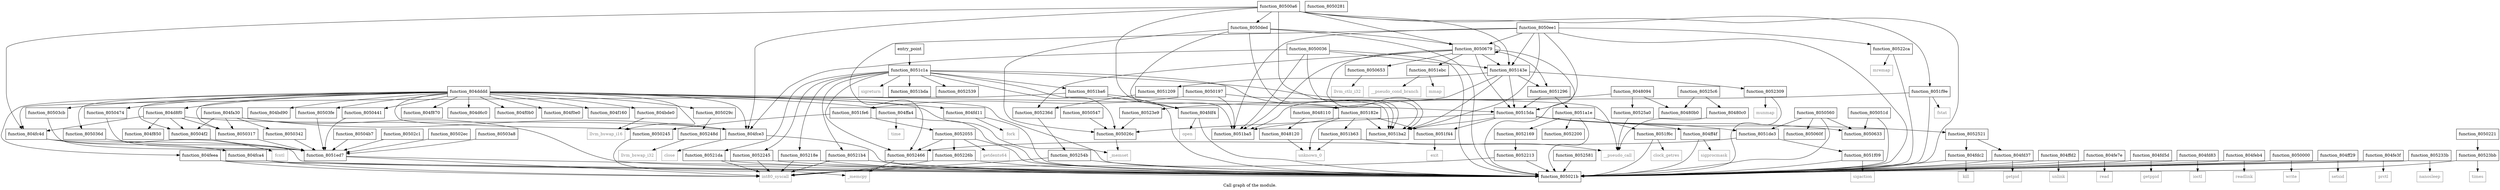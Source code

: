 digraph "Call graph of the module." {
  label="Call graph of the module.";
  node [shape=record];

  Node_function_804fc4d [label="{function_804fc4d}"];
  Node_function_804fd11 [label="{function_804fd11}"];
  Node_function_804fca4 [label="{function_804fca4}"];
  Node_function_804fce3 [label="{function_804fce3}"];
  Node_function_804ffd2 [label="{function_804ffd2}"];
  Node_function_804fe7e [label="{function_804fe7e}"];
  Node_function_804fd37 [label="{function_804fd37}"];
  Node_function_804fd5d [label="{function_804fd5d}"];
  Node_function_80500a6 [label="{function_80500a6}"];
  Node_function_8050197 [label="{function_8050197}"];
  Node_function_805021b [label="{function_805021b}"];
  Node_function_804fd83 [label="{function_804fd83}"];
  Node_function_804feb4 [label="{function_804feb4}"];
  Node_function_8050000 [label="{function_8050000}"];
  Node_function_8050281 [label="{function_8050281}"];
  Node_function_805029c [label="{function_805029c}"];
  Node_function_80502c1 [label="{function_80502c1}"];
  Node_function_80502ec [label="{function_80502ec}"];
  Node_function_8050317 [label="{function_8050317}"];
  Node_function_8050342 [label="{function_8050342}"];
  Node_function_805036d [label="{function_805036d}"];
  Node_function_80503a8 [label="{function_80503a8}"];
  Node_function_80503cb [label="{function_80503cb}"];
  Node_function_80503fe [label="{function_80503fe}"];
  Node_function_8050441 [label="{function_8050441}"];
  Node_function_8050474 [label="{function_8050474}"];
  Node_function_80504b7 [label="{function_80504b7}"];
  Node_function_80504f2 [label="{function_80504f2}"];
  Node_function_805051d [label="{function_805051d}"];
  Node_function_8050547 [label="{function_8050547}"];
  Node_function_8050560 [label="{function_8050560}"];
  Node_function_805060f [label="{function_805060f}"];
  Node_function_8050633 [label="{function_8050633}"];
  Node_function_8050653 [label="{function_8050653}"];
  Node_function_8050679 [label="{function_8050679}"];
  Node_function_8050ded [label="{function_8050ded}"];
  Node_function_8050ee1 [label="{function_8050ee1}"];
  Node_function_8051209 [label="{function_8051209}"];
  Node_function_8051296 [label="{function_8051296}"];
  Node_function_805143e [label="{function_805143e}"];
  Node_function_80515da [label="{function_80515da}"];
  Node_function_804fdc2 [label="{function_804fdc2}"];
  Node_function_804ff29 [label="{function_804ff29}"];
  Node_function_804fdf4 [label="{function_804fdf4}"];
  Node_function_8050036 [label="{function_8050036}"];
  Node_function_804ff4f [label="{function_804ff4f}"];
  Node_function_804fe3f [label="{function_804fe3f}"];
  Node_function_804ffa4 [label="{function_804ffa4}"];
  Node_times [color="gray50", fontcolor="gray50", label="{times}"];
  Node_function_8050221 [label="{function_8050221}"];
  Node_function_8050245 [label="{function_8050245}"];
  Node_function_805026c [label="{function_805026c}"];
  Node_function_805182e [label="{function_805182e}"];
  Node_function_8051a1e [label="{function_8051a1e}"];
  Node_function_8051b63 [label="{function_8051b63}"];
  Node_function_8051ba2 [label="{function_8051ba2}"];
  Node_function_8051ba5 [label="{function_8051ba5}"];
  Node_function_8051ba6 [label="{function_8051ba6}"];
  Node_function_8051bda [label="{function_8051bda}"];
  Node_function_8051c1a [label="{function_8051c1a}"];
  Node_function_8051de3 [label="{function_8051de3}"];
  Node_function_8051ebc [label="{function_8051ebc}"];
  Node_function_8051ed7 [label="{function_8051ed7}"];
  Node_function_8051f09 [label="{function_8051f09}"];
  Node_function_8051f44 [label="{function_8051f44}"];
  Node_function_8051f6c [label="{function_8051f6c}"];
  Node_function_8051f9e [label="{function_8051f9e}"];
  Node_function_8051fe6 [label="{function_8051fe6}"];
  Node_function_8052055 [label="{function_8052055}"];
  Node_function_8052169 [label="{function_8052169}"];
  Node_function_805218e [label="{function_805218e}"];
  Node_function_80521b4 [label="{function_80521b4}"];
  Node_function_80521da [label="{function_80521da}"];
  Node_function_8052200 [label="{function_8052200}"];
  Node_function_8052213 [label="{function_8052213}"];
  Node_function_8052245 [label="{function_8052245}"];
  Node_function_805226b [label="{function_805226b}"];
  Node_function_80522ca [label="{function_80522ca}"];
  Node_function_8052309 [label="{function_8052309}"];
  Node_function_805233b [label="{function_805233b}"];
  Node_function_805236d [label="{function_805236d}"];
  Node_function_80523bb [label="{function_80523bb}"];
  Node_function_80523e9 [label="{function_80523e9}"];
  Node_function_8052466 [label="{function_8052466}"];
  Node_function_805248d [label="{function_805248d}"];
  Node_function_8052521 [label="{function_8052521}"];
  Node_function_8052539 [label="{function_8052539}"];
  Node_function_805254b [label="{function_805254b}"];
  Node_function_8052581 [label="{function_8052581}"];
  Node_function_80525a0 [label="{function_80525a0}"];
  Node_function_80525c6 [label="{function_80525c6}"];
  Node_llvm_bswap_i32 [color="gray50", fontcolor="gray50", label="{llvm_bswap_i32}"];
  Node_llvm_ctlz_i32 [color="gray50", fontcolor="gray50", label="{llvm_ctlz_i32}"];
  Node__memset [color="gray50", fontcolor="gray50", label="{_memset}"];
  Node__memcpy [color="gray50", fontcolor="gray50", label="{_memcpy}"];
  Node_llvm_bswap_i16 [color="gray50", fontcolor="gray50", label="{llvm_bswap_i16}"];
  Node_unknown_0 [color="gray50", fontcolor="gray50", label="{unknown_0}"];
  Node_fcntl [color="gray50", fontcolor="gray50", label="{fcntl}"];
  Node_int80_syscall [color="gray50", fontcolor="gray50", label="{int80_syscall}"];
  Node_close [color="gray50", fontcolor="gray50", label="{close}"];
  Node_fork [color="gray50", fontcolor="gray50", label="{fork}"];
  Node_getpid [color="gray50", fontcolor="gray50", label="{getpid}"];
  Node_getppid [color="gray50", fontcolor="gray50", label="{getppid}"];
  Node_ioctl [color="gray50", fontcolor="gray50", label="{ioctl}"];
  Node_kill [color="gray50", fontcolor="gray50", label="{kill}"];
  Node_open [color="gray50", fontcolor="gray50", label="{open}"];
  Node_prctl [color="gray50", fontcolor="gray50", label="{prctl}"];
  Node_read [color="gray50", fontcolor="gray50", label="{read}"];
  Node_readlink [color="gray50", fontcolor="gray50", label="{readlink}"];
  Node_setsid [color="gray50", fontcolor="gray50", label="{setsid}"];
  Node_sigprocmask [color="gray50", fontcolor="gray50", label="{sigprocmask}"];
  Node_time [color="gray50", fontcolor="gray50", label="{time}"];
  Node_unlink [color="gray50", fontcolor="gray50", label="{unlink}"];
  Node_write [color="gray50", fontcolor="gray50", label="{write}"];
  Node_sigreturn [color="gray50", fontcolor="gray50", label="{sigreturn}"];
  Node_mmap [color="gray50", fontcolor="gray50", label="{mmap}"];
  Node_sigaction [color="gray50", fontcolor="gray50", label="{sigaction}"];
  Node_exit [color="gray50", fontcolor="gray50", label="{exit}"];
  Node_clock_getres [color="gray50", fontcolor="gray50", label="{clock_getres}"];
  Node_fstat [color="gray50", fontcolor="gray50", label="{fstat}"];
  Node_getdents64 [color="gray50", fontcolor="gray50", label="{getdents64}"];
  Node_mremap [color="gray50", fontcolor="gray50", label="{mremap}"];
  Node_munmap [color="gray50", fontcolor="gray50", label="{munmap}"];
  Node_nanosleep [color="gray50", fontcolor="gray50", label="{nanosleep}"];
  Node_function_804feea [label="{function_804feea}"];
  Node___pseudo_call [color="gray50", fontcolor="gray50", label="{__pseudo_call}"];
  Node___pseudo_cond_branch [color="gray50", fontcolor="gray50", label="{__pseudo_cond_branch}"];
  Node_function_8048094 [label="{function_8048094}"];
  Node_function_80480b0 [label="{function_80480b0}"];
  Node_function_80480c0 [label="{function_80480c0}"];
  Node_function_8048110 [label="{function_8048110}"];
  Node_function_8048120 [label="{function_8048120}"];
  Node_entry_point [label="{entry_point}"];
  Node_function_804bd90 [label="{function_804bd90}"];
  Node_function_804f870 [label="{function_804f870}"];
  Node_function_804bde0 [label="{function_804bde0}"];
  Node_function_804d6c0 [label="{function_804d6c0}"];
  Node_function_804d8f0 [label="{function_804d8f0}"];
  Node_function_804dddd [label="{function_804dddd}"];
  Node_function_804f0b0 [label="{function_804f0b0}"];
  Node_function_804f0e0 [label="{function_804f0e0}"];
  Node_function_804f160 [label="{function_804f160}"];
  Node_function_804f850 [label="{function_804f850}"];
  Node_function_804fa30 [label="{function_804fa30}"];
  Node_function_804fc4d -> Node_function_804fca4;
  Node_function_804fc4d -> Node_function_805021b;
  Node_function_804fc4d -> Node_fcntl;
  Node_function_804fd11 -> Node_function_805021b;
  Node_function_804fd11 -> Node_fork;
  Node_function_804fca4 -> Node_function_805021b;
  Node_function_804fca4 -> Node_int80_syscall;
  Node_function_804fce3 -> Node_function_805021b;
  Node_function_804fce3 -> Node_close;
  Node_function_804ffd2 -> Node_function_805021b;
  Node_function_804ffd2 -> Node_unlink;
  Node_function_804fe7e -> Node_function_805021b;
  Node_function_804fe7e -> Node_read;
  Node_function_804fd37 -> Node_function_805021b;
  Node_function_804fd37 -> Node_getpid;
  Node_function_804fd5d -> Node_function_805021b;
  Node_function_804fd5d -> Node_getppid;
  Node_function_80500a6 -> Node_function_804fc4d;
  Node_function_80500a6 -> Node_function_804fce3;
  Node_function_80500a6 -> Node_function_805021b;
  Node_function_80500a6 -> Node_function_8050679;
  Node_function_80500a6 -> Node_function_8050ded;
  Node_function_80500a6 -> Node_function_805143e;
  Node_function_80500a6 -> Node_function_804fdf4;
  Node_function_80500a6 -> Node_function_8051ba2;
  Node_function_80500a6 -> Node_function_8051f9e;
  Node_function_8050197 -> Node_function_8051ba2;
  Node_function_8050197 -> Node_function_8051ba5;
  Node_function_8050197 -> Node_function_8051fe6;
  Node_function_804fd83 -> Node_function_805021b;
  Node_function_804fd83 -> Node_ioctl;
  Node_function_804feb4 -> Node_function_805021b;
  Node_function_804feb4 -> Node_readlink;
  Node_function_8050000 -> Node_function_805021b;
  Node_function_8050000 -> Node_write;
  Node_function_805029c -> Node_function_805248d;
  Node_function_80502c1 -> Node_function_8051ed7;
  Node_function_80502ec -> Node_function_8051ed7;
  Node_function_8050317 -> Node_function_8051ed7;
  Node_function_8050342 -> Node_function_8051ed7;
  Node_function_805036d -> Node_function_8051ed7;
  Node_function_80503a8 -> Node_function_8051ed7;
  Node_function_80503cb -> Node_function_8051ed7;
  Node_function_80503fe -> Node_function_8051ed7;
  Node_function_8050441 -> Node_function_8051ed7;
  Node_function_8050474 -> Node_function_8051ed7;
  Node_function_80504b7 -> Node_function_8051ed7;
  Node_function_80504f2 -> Node_function_8051ed7;
  Node_function_805051d -> Node_function_805021b;
  Node_function_805051d -> Node_function_8050633;
  Node_function_8050547 -> Node_function_805026c;
  Node_function_8050560 -> Node_function_805021b;
  Node_function_8050560 -> Node_function_805060f;
  Node_function_8050560 -> Node_function_8050633;
  Node_function_8050560 -> Node_function_8051de3;
  Node_function_8050653 -> Node_llvm_ctlz_i32;
  Node_function_8050679 -> Node_function_805021b;
  Node_function_8050679 -> Node_function_8050653;
  Node_function_8050679 -> Node_function_8050679;
  Node_function_8050679 -> Node_function_8051296;
  Node_function_8050679 -> Node_function_805143e;
  Node_function_8050679 -> Node_function_80515da;
  Node_function_8050679 -> Node_function_8051ba2;
  Node_function_8050679 -> Node_function_8051ba5;
  Node_function_8050679 -> Node_function_8051ebc;
  Node_function_8050679 -> Node_function_805236d;
  Node_function_8050ded -> Node_function_805021b;
  Node_function_8050ded -> Node_function_8050679;
  Node_function_8050ded -> Node_function_805026c;
  Node_function_8050ded -> Node_function_8051ba2;
  Node_function_8050ded -> Node_function_8051ba5;
  Node_function_8050ee1 -> Node_function_805021b;
  Node_function_8050ee1 -> Node_function_8050679;
  Node_function_8050ee1 -> Node_function_805143e;
  Node_function_8050ee1 -> Node_function_80515da;
  Node_function_8050ee1 -> Node_function_8051ba2;
  Node_function_8050ee1 -> Node_function_8051ba5;
  Node_function_8050ee1 -> Node_function_80522ca;
  Node_function_8050ee1 -> Node_function_8052466;
  Node_function_8051209 -> Node_function_805236d;
  Node_function_8051296 -> Node_function_80515da;
  Node_function_8051296 -> Node_function_8051a1e;
  Node_function_805143e -> Node_function_8051209;
  Node_function_805143e -> Node_function_8051296;
  Node_function_805143e -> Node_function_80515da;
  Node_function_805143e -> Node_function_8051ba2;
  Node_function_805143e -> Node_function_8051ba5;
  Node_function_805143e -> Node_function_8052309;
  Node_function_80515da -> Node_function_8050633;
  Node_function_80515da -> Node_function_804ff4f;
  Node_function_80515da -> Node_function_805026c;
  Node_function_80515da -> Node_function_8051ba2;
  Node_function_80515da -> Node_function_8051de3;
  Node_function_80515da -> Node_function_8051f44;
  Node_function_80515da -> Node_function_8052521;
  Node_function_804fdc2 -> Node_function_805021b;
  Node_function_804fdc2 -> Node_kill;
  Node_function_804ff29 -> Node_function_805021b;
  Node_function_804ff29 -> Node_setsid;
  Node_function_804fdf4 -> Node_function_805021b;
  Node_function_804fdf4 -> Node_open;
  Node_function_8050036 -> Node_function_804fce3;
  Node_function_8050036 -> Node_function_805021b;
  Node_function_8050036 -> Node_function_805143e;
  Node_function_8050036 -> Node_function_8051ba2;
  Node_function_8050036 -> Node_function_8051ba5;
  Node_function_804ff4f -> Node_function_805021b;
  Node_function_804ff4f -> Node_sigprocmask;
  Node_function_804fe3f -> Node_function_805021b;
  Node_function_804fe3f -> Node_prctl;
  Node_function_804ffa4 -> Node_function_805021b;
  Node_function_804ffa4 -> Node_time;
  Node_function_8050221 -> Node_function_80523bb;
  Node_function_8050245 -> Node__memcpy;
  Node_function_805026c -> Node__memset;
  Node_function_805182e -> Node_function_8051b63;
  Node_function_805182e -> Node_function_8051ba2;
  Node_function_805182e -> Node_function_8051ba5;
  Node_function_805182e -> Node_function_8051f44;
  Node_function_805182e -> Node_unknown_0;
  Node_function_8051a1e -> Node_function_805021b;
  Node_function_8051a1e -> Node_function_8051f6c;
  Node_function_8051a1e -> Node_function_8052169;
  Node_function_8051a1e -> Node_function_8052200;
  Node_function_8051b63 -> Node_unknown_0;
  Node_function_8051b63 -> Node___pseudo_call;
  Node_function_8051ba6 -> Node_function_804fc4d;
  Node_function_8051ba6 -> Node_function_80515da;
  Node_function_8051ba6 -> Node_function_804fdf4;
  Node_function_8051c1a -> Node_function_805021b;
  Node_function_8051c1a -> Node_function_805026c;
  Node_function_8051c1a -> Node_function_805182e;
  Node_function_8051c1a -> Node_function_8051ba6;
  Node_function_8051c1a -> Node_function_8051bda;
  Node_function_8051c1a -> Node_function_805218e;
  Node_function_8051c1a -> Node_function_80521b4;
  Node_function_8051c1a -> Node_function_80521da;
  Node_function_8051c1a -> Node_function_8052245;
  Node_function_8051c1a -> Node_function_8052466;
  Node_function_8051c1a -> Node_function_8052539;
  Node_function_8051c1a -> Node_sigreturn;
  Node_function_8051c1a -> Node___pseudo_call;
  Node_function_8051de3 -> Node_function_8051f09;
  Node_function_8051de3 -> Node_function_8052466;
  Node_function_8051ebc -> Node_mmap;
  Node_function_8051ebc -> Node___pseudo_cond_branch;
  Node_function_8051ed7 -> Node_function_805021b;
  Node_function_8051ed7 -> Node_int80_syscall;
  Node_function_8051f09 -> Node_function_805021b;
  Node_function_8051f09 -> Node_sigaction;
  Node_function_8051f44 -> Node_exit;
  Node_function_8051f6c -> Node_function_805021b;
  Node_function_8051f6c -> Node_clock_getres;
  Node_function_8051f9e -> Node_function_805021b;
  Node_function_8051f9e -> Node_function_80523e9;
  Node_function_8051f9e -> Node_fstat;
  Node_function_8051fe6 -> Node_function_8050245;
  Node_function_8051fe6 -> Node_function_8052055;
  Node_function_8052055 -> Node_function_805021b;
  Node_function_8052055 -> Node_function_805226b;
  Node_function_8052055 -> Node_function_8052466;
  Node_function_8052055 -> Node_getdents64;
  Node_function_8052169 -> Node_function_8052213;
  Node_function_805218e -> Node_function_805021b;
  Node_function_805218e -> Node_int80_syscall;
  Node_function_80521b4 -> Node_function_805021b;
  Node_function_80521b4 -> Node_int80_syscall;
  Node_function_80521da -> Node_function_805021b;
  Node_function_80521da -> Node_int80_syscall;
  Node_function_8052213 -> Node_function_805021b;
  Node_function_8052213 -> Node_int80_syscall;
  Node_function_8052245 -> Node_function_805021b;
  Node_function_8052245 -> Node_int80_syscall;
  Node_function_805226b -> Node_function_805021b;
  Node_function_805226b -> Node_int80_syscall;
  Node_function_80522ca -> Node_function_805021b;
  Node_function_80522ca -> Node_mremap;
  Node_function_8052309 -> Node_function_805021b;
  Node_function_8052309 -> Node_munmap;
  Node_function_805233b -> Node_function_805021b;
  Node_function_805233b -> Node_nanosleep;
  Node_function_805236d -> Node_function_805254b;
  Node_function_80523bb -> Node_function_805021b;
  Node_function_80523bb -> Node_times;
  Node_function_80523e9 -> Node_function_805026c;
  Node_function_8052466 -> Node__memcpy;
  Node_function_805248d -> Node_llvm_bswap_i32;
  Node_function_8052521 -> Node_function_804fd37;
  Node_function_8052521 -> Node_function_804fdc2;
  Node_function_805254b -> Node_function_805021b;
  Node_function_805254b -> Node_int80_syscall;
  Node_function_8052581 -> Node_function_805021b;
  Node_function_80525a0 -> Node___pseudo_call;
  Node_function_80525c6 -> Node_function_80480b0;
  Node_function_80525c6 -> Node_function_80480c0;
  Node_function_804feea -> Node_function_805021b;
  Node_function_804feea -> Node_int80_syscall;
  Node_function_8048094 -> Node_function_80525a0;
  Node_function_8048094 -> Node_function_80480b0;
  Node_function_8048094 -> Node_function_8048110;
  Node_function_80480c0 -> Node___pseudo_call;
  Node_function_8048110 -> Node_function_8048120;
  Node_function_8048120 -> Node_unknown_0;
  Node_entry_point -> Node_function_8051c1a;
  Node_function_804bde0 -> Node_llvm_bswap_i16;
  Node_function_804d8f0 -> Node_function_804fc4d;
  Node_function_804d8f0 -> Node_function_804fce3;
  Node_function_804d8f0 -> Node_function_8050317;
  Node_function_804d8f0 -> Node_function_80504f2;
  Node_function_804d8f0 -> Node_function_804f850;
  Node_function_804dddd -> Node_function_804fd11;
  Node_function_804dddd -> Node_function_804fce3;
  Node_function_804dddd -> Node_function_805021b;
  Node_function_804dddd -> Node_function_805029c;
  Node_function_804dddd -> Node_function_8050317;
  Node_function_804dddd -> Node_function_805036d;
  Node_function_804dddd -> Node_function_80503cb;
  Node_function_804dddd -> Node_function_80503fe;
  Node_function_804dddd -> Node_function_8050441;
  Node_function_804dddd -> Node_function_8050474;
  Node_function_804dddd -> Node_function_80504f2;
  Node_function_804dddd -> Node_function_804ffa4;
  Node_function_804dddd -> Node_function_8050245;
  Node_function_804dddd -> Node_function_805182e;
  Node_function_804dddd -> Node__memset;
  Node_function_804dddd -> Node_llvm_bswap_i16;
  Node_function_804dddd -> Node_function_804feea;
  Node_function_804dddd -> Node_function_804bd90;
  Node_function_804dddd -> Node_function_804f870;
  Node_function_804dddd -> Node_function_804bde0;
  Node_function_804dddd -> Node_function_804d6c0;
  Node_function_804dddd -> Node_function_804d8f0;
  Node_function_804dddd -> Node_function_804f0b0;
  Node_function_804dddd -> Node_function_804f0e0;
  Node_function_804dddd -> Node_function_804f160;
  Node_function_804fa30 -> Node_function_804fce3;
  Node_function_804fa30 -> Node_function_805021b;
  Node_function_804fa30 -> Node_function_8050317;
  Node_function_804fa30 -> Node_function_8050342;
  Node_function_804fa30 -> Node_function_80504f2;
}
